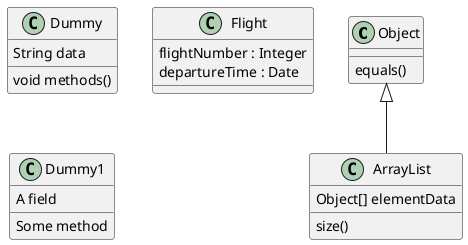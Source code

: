 @startuml
'为了声明字段或者方法，你可以使用后接字段名或方法名。
'系统检查是否有括号来判断是方法还是字段
Object <|-- ArrayList
Object : equals()
ArrayList : Object[] elementData
ArrayList : size()

'也可以使用 {} 把字段或者方法括起来
'注意，这种语法对于类型/名字的顺序是非常灵活的。
class Dummy {
String data
void methods()
}

class Flight {
flightNumber : Integer
departureTime : Date
}

' 你可以（显式地）使用 {field} 和 {method} 修饰符来覆盖解析器的对于字段和方法的默认行为
class Dummy1 {
{field} A field
{method} Some method
}

@enduml
